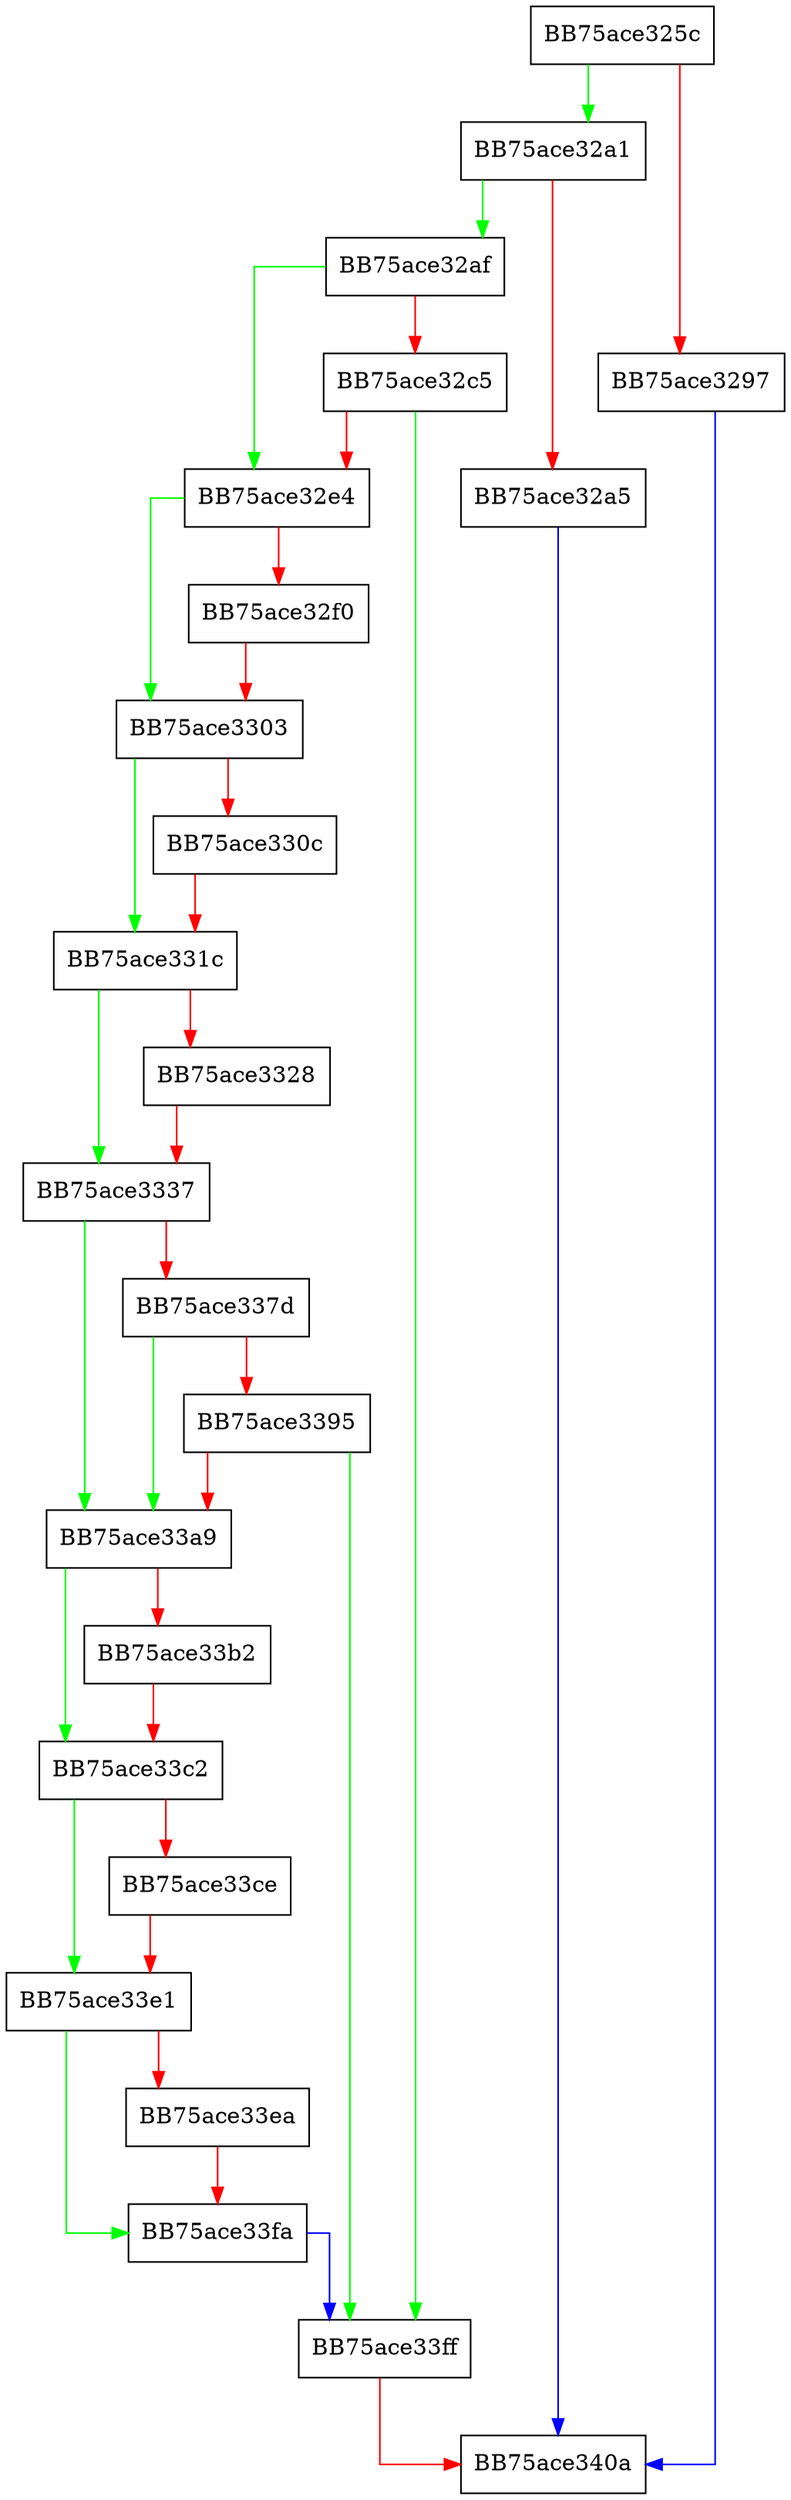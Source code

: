 digraph PFAC_DXInitMatchBuffer {
  node [shape="box"];
  graph [splines=ortho];
  BB75ace325c -> BB75ace32a1 [color="green"];
  BB75ace325c -> BB75ace3297 [color="red"];
  BB75ace3297 -> BB75ace340a [color="blue"];
  BB75ace32a1 -> BB75ace32af [color="green"];
  BB75ace32a1 -> BB75ace32a5 [color="red"];
  BB75ace32a5 -> BB75ace340a [color="blue"];
  BB75ace32af -> BB75ace32e4 [color="green"];
  BB75ace32af -> BB75ace32c5 [color="red"];
  BB75ace32c5 -> BB75ace33ff [color="green"];
  BB75ace32c5 -> BB75ace32e4 [color="red"];
  BB75ace32e4 -> BB75ace3303 [color="green"];
  BB75ace32e4 -> BB75ace32f0 [color="red"];
  BB75ace32f0 -> BB75ace3303 [color="red"];
  BB75ace3303 -> BB75ace331c [color="green"];
  BB75ace3303 -> BB75ace330c [color="red"];
  BB75ace330c -> BB75ace331c [color="red"];
  BB75ace331c -> BB75ace3337 [color="green"];
  BB75ace331c -> BB75ace3328 [color="red"];
  BB75ace3328 -> BB75ace3337 [color="red"];
  BB75ace3337 -> BB75ace33a9 [color="green"];
  BB75ace3337 -> BB75ace337d [color="red"];
  BB75ace337d -> BB75ace33a9 [color="green"];
  BB75ace337d -> BB75ace3395 [color="red"];
  BB75ace3395 -> BB75ace33ff [color="green"];
  BB75ace3395 -> BB75ace33a9 [color="red"];
  BB75ace33a9 -> BB75ace33c2 [color="green"];
  BB75ace33a9 -> BB75ace33b2 [color="red"];
  BB75ace33b2 -> BB75ace33c2 [color="red"];
  BB75ace33c2 -> BB75ace33e1 [color="green"];
  BB75ace33c2 -> BB75ace33ce [color="red"];
  BB75ace33ce -> BB75ace33e1 [color="red"];
  BB75ace33e1 -> BB75ace33fa [color="green"];
  BB75ace33e1 -> BB75ace33ea [color="red"];
  BB75ace33ea -> BB75ace33fa [color="red"];
  BB75ace33fa -> BB75ace33ff [color="blue"];
  BB75ace33ff -> BB75ace340a [color="red"];
}